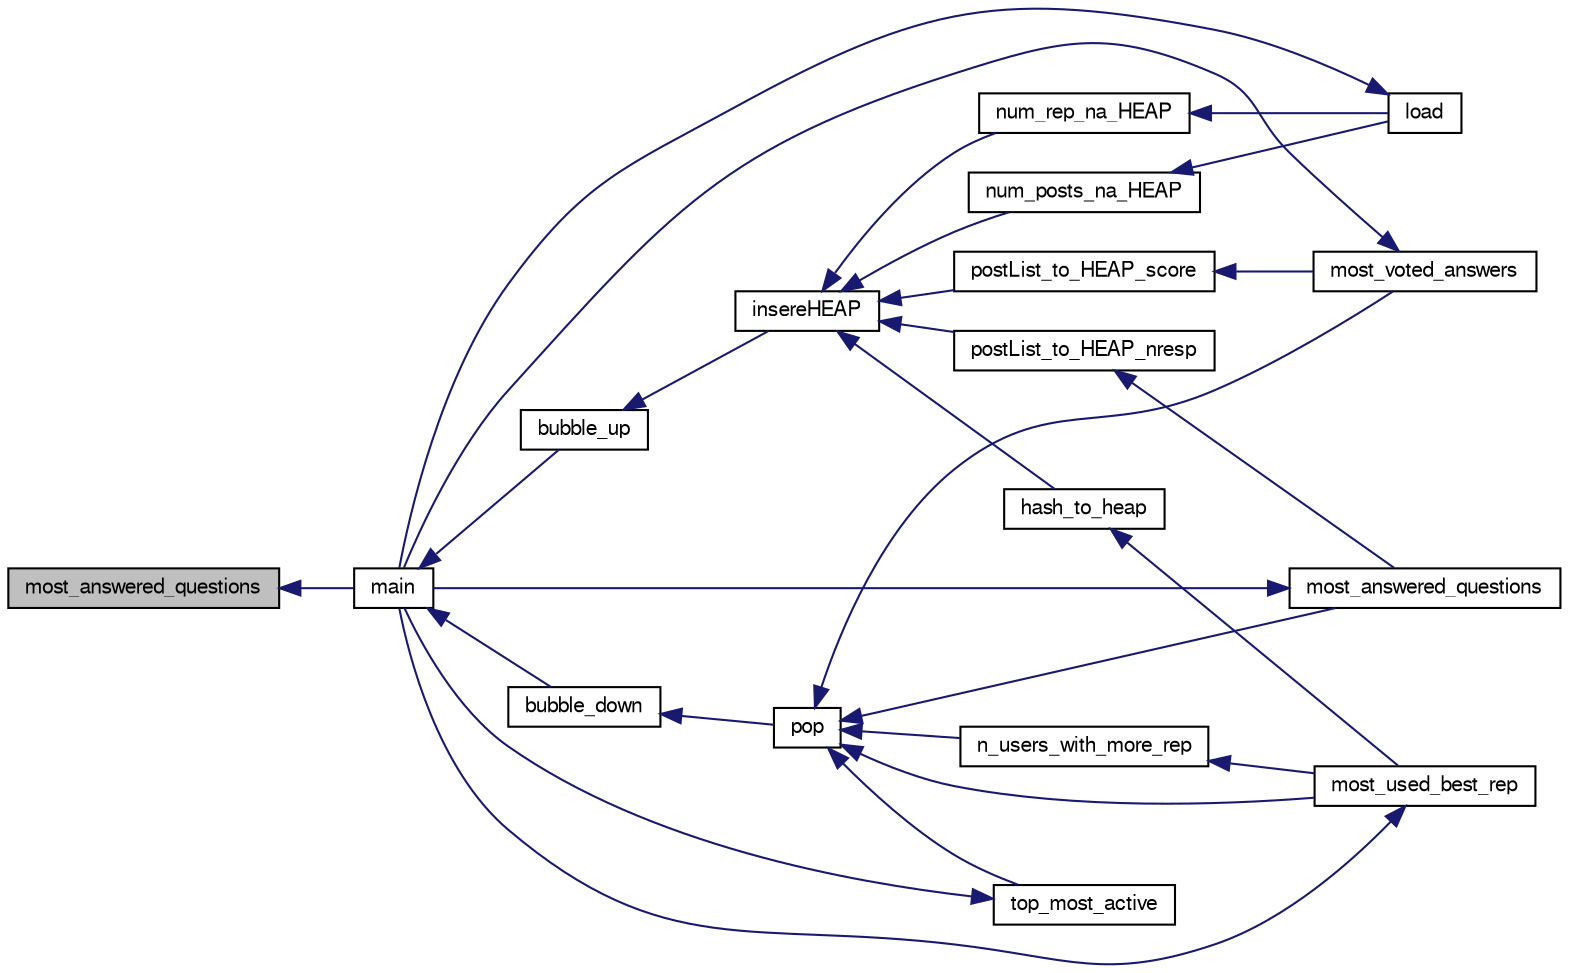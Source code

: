 digraph "most_answered_questions"
{
  edge [fontname="FreeSans",fontsize="10",labelfontname="FreeSans",labelfontsize="10"];
  node [fontname="FreeSans",fontsize="10",shape=record];
  rankdir="LR";
  Node1 [label="most_answered_questions",height=0.2,width=0.4,color="black", fillcolor="grey75", style="filled", fontcolor="black"];
  Node1 -> Node2 [dir="back",color="midnightblue",fontsize="10",style="solid",fontname="FreeSans"];
  Node2 [label="main",height=0.2,width=0.4,color="black", fillcolor="white", style="filled",URL="$main_8c.html#ae66f6b31b5ad750f1fe042a706a4e3d4"];
  Node2 -> Node3 [dir="back",color="midnightblue",fontsize="10",style="solid",fontname="FreeSans"];
  Node3 [label="bubble_up",height=0.2,width=0.4,color="black", fillcolor="white", style="filled",URL="$myheap_8h.html#ace1f2a5d5bc48b367d1fd893827ec140",tooltip="Função que coloca o último elemento adicionado na sua posição correta. "];
  Node3 -> Node4 [dir="back",color="midnightblue",fontsize="10",style="solid",fontname="FreeSans"];
  Node4 [label="insereHEAP",height=0.2,width=0.4,color="black", fillcolor="white", style="filled",URL="$myheap_8h.html#a844070e8301ff20531948818379ca7f9",tooltip="Função que insere um novo elemento na heap. "];
  Node4 -> Node5 [dir="back",color="midnightblue",fontsize="10",style="solid",fontname="FreeSans"];
  Node5 [label="num_posts_na_HEAP",height=0.2,width=0.4,color="black", fillcolor="white", style="filled",URL="$interface_8c.html#ae5f33a943c4ae2dae9412708c17cc53f",tooltip="Função auxiliar adiciona a informação da data de um nodo MYUSER numa heap. "];
  Node5 -> Node6 [dir="back",color="midnightblue",fontsize="10",style="solid",fontname="FreeSans"];
  Node6 [label="load",height=0.2,width=0.4,color="black", fillcolor="white", style="filled",URL="$interface_8h.html#a644c94e592239aa49a0cf315d69b1c64",tooltip="Função dá load aos ficheiros xml. "];
  Node6 -> Node2 [dir="back",color="midnightblue",fontsize="10",style="solid",fontname="FreeSans"];
  Node4 -> Node7 [dir="back",color="midnightblue",fontsize="10",style="solid",fontname="FreeSans"];
  Node7 [label="num_rep_na_HEAP",height=0.2,width=0.4,color="black", fillcolor="white", style="filled",URL="$interface_8c.html#a37bc5ac324407a740abf0344028521dc",tooltip="Função auxiliar que adiciona a informação da data de um nodo MYUSER numa heap para reputação..."];
  Node7 -> Node6 [dir="back",color="midnightblue",fontsize="10",style="solid",fontname="FreeSans"];
  Node4 -> Node8 [dir="back",color="midnightblue",fontsize="10",style="solid",fontname="FreeSans"];
  Node8 [label="postList_to_HEAP_score",height=0.2,width=0.4,color="black", fillcolor="white", style="filled",URL="$interface_8c.html#abaa41336f16a88d117077daca2dabce3",tooltip="Função auxiliar que adiciona a informação da data de um nodo STACKPOST numa heap para scores..."];
  Node8 -> Node9 [dir="back",color="midnightblue",fontsize="10",style="solid",fontname="FreeSans"];
  Node9 [label="most_voted_answers",height=0.2,width=0.4,color="black", fillcolor="white", style="filled",URL="$interface_8h.html#abee0976337de52cefdc4e840c803f2f4",tooltip="Função que dado um intervalo de tempo calcula os N posts com melhor score. "];
  Node9 -> Node2 [dir="back",color="midnightblue",fontsize="10",style="solid",fontname="FreeSans"];
  Node4 -> Node10 [dir="back",color="midnightblue",fontsize="10",style="solid",fontname="FreeSans"];
  Node10 [label="postList_to_HEAP_nresp",height=0.2,width=0.4,color="black", fillcolor="white", style="filled",URL="$interface_8c.html#ae434a780bfd43f9d1b3a667b615fef31",tooltip="Função auxiliar que adiciona a informação da data de um nodo STACKPOST numa heap para perguntas com m..."];
  Node10 -> Node11 [dir="back",color="midnightblue",fontsize="10",style="solid",fontname="FreeSans"];
  Node11 [label="most_answered_questions",height=0.2,width=0.4,color="black", fillcolor="white", style="filled",URL="$interface_8h.html#a4847929aa84113b38e6804acefdfd6a4",tooltip="Função que dado um intervalo de tempo calcula as N perguntas com mais respostas. "];
  Node11 -> Node2 [dir="back",color="midnightblue",fontsize="10",style="solid",fontname="FreeSans"];
  Node4 -> Node12 [dir="back",color="midnightblue",fontsize="10",style="solid",fontname="FreeSans"];
  Node12 [label="hash_to_heap",height=0.2,width=0.4,color="black", fillcolor="white", style="filled",URL="$interface_8c.html#ad09b4104b58f6cfbf30d1dabd69d00b6",tooltip="Função auxiliar compatível com a API do glib para inserir numa heap os dados da hashtable com as ocor..."];
  Node12 -> Node13 [dir="back",color="midnightblue",fontsize="10",style="solid",fontname="FreeSans"];
  Node13 [label="most_used_best_rep",height=0.2,width=0.4,color="black", fillcolor="white", style="filled",URL="$interface_8h.html#aa048ff54eec00113e9e16d530370fcc1",tooltip="Função que obtém o número de ocorrencias das N tags mais usadas num dado período de tempo pelos N use..."];
  Node13 -> Node2 [dir="back",color="midnightblue",fontsize="10",style="solid",fontname="FreeSans"];
  Node2 -> Node14 [dir="back",color="midnightblue",fontsize="10",style="solid",fontname="FreeSans"];
  Node14 [label="bubble_down",height=0.2,width=0.4,color="black", fillcolor="white", style="filled",URL="$myheap_8h.html#a8060dd960c3242b7250e5a7d730593d6",tooltip="Função que realiza as operações necessárias depois de se retirar um elemento. "];
  Node14 -> Node15 [dir="back",color="midnightblue",fontsize="10",style="solid",fontname="FreeSans"];
  Node15 [label="pop",height=0.2,width=0.4,color="black", fillcolor="white", style="filled",URL="$myheap_8h.html#a835a400b71780f44bd1e8e00afe03e25",tooltip="Função que retira um elemento na heap. "];
  Node15 -> Node16 [dir="back",color="midnightblue",fontsize="10",style="solid",fontname="FreeSans"];
  Node16 [label="top_most_active",height=0.2,width=0.4,color="black", fillcolor="white", style="filled",URL="$interface_8h.html#aea6f8074566f0a5373ea67b3469fd4cc",tooltip="Função que calcula os N utilizadores com mais posts. "];
  Node16 -> Node2 [dir="back",color="midnightblue",fontsize="10",style="solid",fontname="FreeSans"];
  Node15 -> Node9 [dir="back",color="midnightblue",fontsize="10",style="solid",fontname="FreeSans"];
  Node15 -> Node11 [dir="back",color="midnightblue",fontsize="10",style="solid",fontname="FreeSans"];
  Node15 -> Node17 [dir="back",color="midnightblue",fontsize="10",style="solid",fontname="FreeSans"];
  Node17 [label="n_users_with_more_rep",height=0.2,width=0.4,color="black", fillcolor="white", style="filled",URL="$interface_8c.html#abfa5eaef67b944c1707d738fcc581d97",tooltip="Função auxiliar que calcula os N utilizadores com melhor rep. "];
  Node17 -> Node13 [dir="back",color="midnightblue",fontsize="10",style="solid",fontname="FreeSans"];
  Node15 -> Node13 [dir="back",color="midnightblue",fontsize="10",style="solid",fontname="FreeSans"];
}

